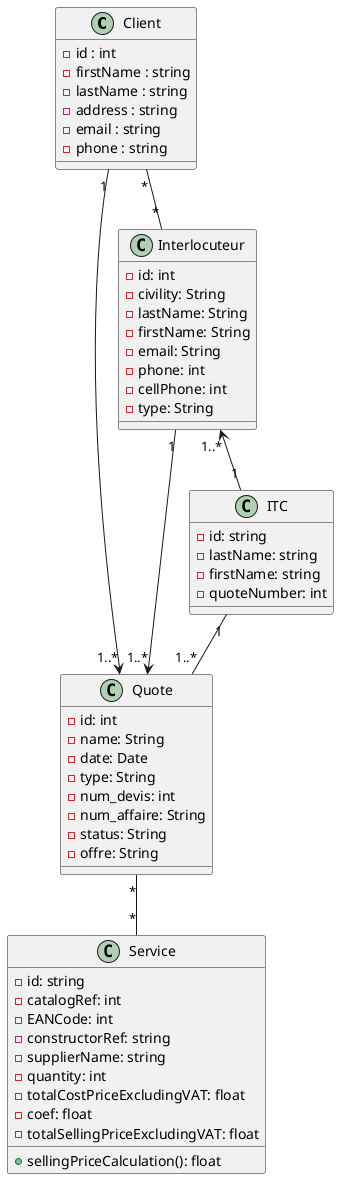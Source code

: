 @startuml


class Client {
    - id : int
    - firstName : string
    - lastName : string
    - address : string
    - email : string
    - phone : string
}

class Quote {
    -id: int
    -name: String
    -date: Date
    -type: String
    -num_devis: int
    -num_affaire: String
    -status: String 
    -offre: String
}

class Service {
    -id: string
    -catalogRef: int
    -EANCode: int
    -constructorRef: string
    -supplierName: string
    -quantity: int
    -totalCostPriceExcludingVAT: float
    -coef: float 
    -totalSellingPriceExcludingVAT: float
    +sellingPriceCalculation(): float
}

class ITC {
    -id: string
    -lastName: string
    -firstName: string
    -quoteNumber: int
}

class Interlocuteur {
    -id: int
    -civility: String
    -lastName: String
    -firstName: String
    -email: String
    -phone: int
    -cellPhone: int
    -type: String
}

Client "1" --> "1..*" Quote
Client "*" -- "*" Interlocuteur
Interlocuteur "1" --> "1..*" Quote
Quote "*" -- "*" Service
ITC "1" -- "1..*" Quote
Interlocuteur "1..*" <-- "1" ITC

@enduml